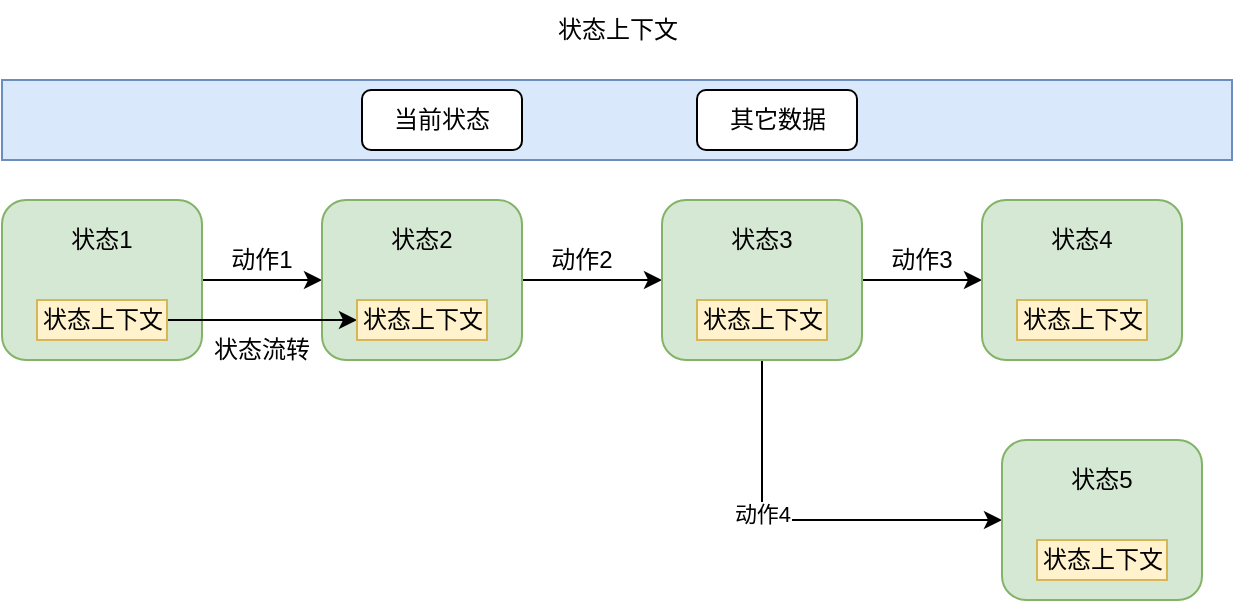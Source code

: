 <mxfile version="13.10.4" type="github">
  <diagram id="KrMoc4RAl71UuMp6jbE2" name="Page-1">
    <mxGraphModel dx="2062" dy="1123" grid="1" gridSize="10" guides="1" tooltips="1" connect="1" arrows="1" fold="1" page="1" pageScale="1" pageWidth="827" pageHeight="1169" math="0" shadow="0">
      <root>
        <mxCell id="0" />
        <mxCell id="1" parent="0" />
        <mxCell id="fkCTf-7TU1Zdt-uKhhQB-1" value="" style="rounded=0;whiteSpace=wrap;html=1;fillColor=#dae8fc;strokeColor=#6c8ebf;" vertex="1" parent="1">
          <mxGeometry x="50" y="230" width="615" height="40" as="geometry" />
        </mxCell>
        <mxCell id="fkCTf-7TU1Zdt-uKhhQB-7" value="" style="edgeStyle=orthogonalEdgeStyle;rounded=0;orthogonalLoop=1;jettySize=auto;html=1;" edge="1" parent="1" source="fkCTf-7TU1Zdt-uKhhQB-2" target="fkCTf-7TU1Zdt-uKhhQB-3">
          <mxGeometry relative="1" as="geometry" />
        </mxCell>
        <mxCell id="fkCTf-7TU1Zdt-uKhhQB-2" value="" style="rounded=1;whiteSpace=wrap;html=1;align=center;fillColor=#d5e8d4;strokeColor=#82b366;" vertex="1" parent="1">
          <mxGeometry x="50" y="290" width="100" height="80" as="geometry" />
        </mxCell>
        <mxCell id="fkCTf-7TU1Zdt-uKhhQB-8" value="" style="edgeStyle=orthogonalEdgeStyle;rounded=0;orthogonalLoop=1;jettySize=auto;html=1;" edge="1" parent="1" source="fkCTf-7TU1Zdt-uKhhQB-3" target="fkCTf-7TU1Zdt-uKhhQB-4">
          <mxGeometry relative="1" as="geometry" />
        </mxCell>
        <mxCell id="fkCTf-7TU1Zdt-uKhhQB-3" value="" style="rounded=1;whiteSpace=wrap;html=1;fillColor=#d5e8d4;strokeColor=#82b366;" vertex="1" parent="1">
          <mxGeometry x="210" y="290" width="100" height="80" as="geometry" />
        </mxCell>
        <mxCell id="fkCTf-7TU1Zdt-uKhhQB-9" value="" style="edgeStyle=orthogonalEdgeStyle;rounded=0;orthogonalLoop=1;jettySize=auto;html=1;" edge="1" parent="1" source="fkCTf-7TU1Zdt-uKhhQB-4" target="fkCTf-7TU1Zdt-uKhhQB-5">
          <mxGeometry relative="1" as="geometry" />
        </mxCell>
        <mxCell id="fkCTf-7TU1Zdt-uKhhQB-12" style="edgeStyle=orthogonalEdgeStyle;rounded=0;orthogonalLoop=1;jettySize=auto;html=1;exitX=0.5;exitY=1;exitDx=0;exitDy=0;entryX=0;entryY=0.5;entryDx=0;entryDy=0;" edge="1" parent="1" source="fkCTf-7TU1Zdt-uKhhQB-4" target="fkCTf-7TU1Zdt-uKhhQB-11">
          <mxGeometry relative="1" as="geometry" />
        </mxCell>
        <mxCell id="fkCTf-7TU1Zdt-uKhhQB-23" value="动作4" style="edgeLabel;html=1;align=center;verticalAlign=middle;resizable=0;points=[];" vertex="1" connectable="0" parent="fkCTf-7TU1Zdt-uKhhQB-12">
          <mxGeometry x="-0.229" relative="1" as="geometry">
            <mxPoint as="offset" />
          </mxGeometry>
        </mxCell>
        <mxCell id="fkCTf-7TU1Zdt-uKhhQB-4" value="" style="rounded=1;whiteSpace=wrap;html=1;fillColor=#d5e8d4;strokeColor=#82b366;" vertex="1" parent="1">
          <mxGeometry x="380" y="290" width="100" height="80" as="geometry" />
        </mxCell>
        <mxCell id="fkCTf-7TU1Zdt-uKhhQB-5" value="" style="rounded=1;whiteSpace=wrap;html=1;fillColor=#d5e8d4;strokeColor=#82b366;" vertex="1" parent="1">
          <mxGeometry x="540" y="290" width="100" height="80" as="geometry" />
        </mxCell>
        <mxCell id="fkCTf-7TU1Zdt-uKhhQB-11" value="" style="rounded=1;whiteSpace=wrap;html=1;fillColor=#d5e8d4;strokeColor=#82b366;" vertex="1" parent="1">
          <mxGeometry x="550" y="410" width="100" height="80" as="geometry" />
        </mxCell>
        <mxCell id="fkCTf-7TU1Zdt-uKhhQB-28" value="状态上下文" style="text;html=1;strokeColor=none;fillColor=none;align=center;verticalAlign=middle;whiteSpace=wrap;rounded=0;" vertex="1" parent="1">
          <mxGeometry x="307.5" y="190" width="100" height="30" as="geometry" />
        </mxCell>
        <mxCell id="fkCTf-7TU1Zdt-uKhhQB-30" value="当前状态" style="rounded=1;whiteSpace=wrap;html=1;" vertex="1" parent="1">
          <mxGeometry x="230" y="235" width="80" height="30" as="geometry" />
        </mxCell>
        <mxCell id="fkCTf-7TU1Zdt-uKhhQB-31" value="其它数据" style="rounded=1;whiteSpace=wrap;html=1;" vertex="1" parent="1">
          <mxGeometry x="397.5" y="235" width="80" height="30" as="geometry" />
        </mxCell>
        <mxCell id="fkCTf-7TU1Zdt-uKhhQB-34" value="状态1" style="text;html=1;strokeColor=none;fillColor=none;align=center;verticalAlign=middle;whiteSpace=wrap;rounded=0;" vertex="1" parent="1">
          <mxGeometry x="80" y="300" width="40" height="20" as="geometry" />
        </mxCell>
        <mxCell id="fkCTf-7TU1Zdt-uKhhQB-56" style="edgeStyle=orthogonalEdgeStyle;rounded=0;orthogonalLoop=1;jettySize=auto;html=1;exitX=1;exitY=0.5;exitDx=0;exitDy=0;" edge="1" parent="1" source="fkCTf-7TU1Zdt-uKhhQB-36" target="fkCTf-7TU1Zdt-uKhhQB-37">
          <mxGeometry relative="1" as="geometry" />
        </mxCell>
        <mxCell id="fkCTf-7TU1Zdt-uKhhQB-36" value="状态上下文" style="rounded=0;whiteSpace=wrap;html=1;fillColor=#fff2cc;strokeColor=#d6b656;" vertex="1" parent="1">
          <mxGeometry x="67.5" y="340" width="65" height="20" as="geometry" />
        </mxCell>
        <mxCell id="fkCTf-7TU1Zdt-uKhhQB-37" value="状态上下文" style="rounded=0;whiteSpace=wrap;html=1;fillColor=#fff2cc;strokeColor=#d6b656;" vertex="1" parent="1">
          <mxGeometry x="227.5" y="340" width="65" height="20" as="geometry" />
        </mxCell>
        <mxCell id="fkCTf-7TU1Zdt-uKhhQB-38" value="状态2" style="text;html=1;strokeColor=none;fillColor=none;align=center;verticalAlign=middle;whiteSpace=wrap;rounded=0;" vertex="1" parent="1">
          <mxGeometry x="240" y="300" width="40" height="20" as="geometry" />
        </mxCell>
        <mxCell id="fkCTf-7TU1Zdt-uKhhQB-39" value="状态3" style="text;html=1;strokeColor=none;fillColor=none;align=center;verticalAlign=middle;whiteSpace=wrap;rounded=0;" vertex="1" parent="1">
          <mxGeometry x="410" y="300" width="40" height="20" as="geometry" />
        </mxCell>
        <mxCell id="fkCTf-7TU1Zdt-uKhhQB-42" value="状态4" style="text;html=1;strokeColor=none;fillColor=none;align=center;verticalAlign=middle;whiteSpace=wrap;rounded=0;" vertex="1" parent="1">
          <mxGeometry x="570" y="300" width="40" height="20" as="geometry" />
        </mxCell>
        <mxCell id="fkCTf-7TU1Zdt-uKhhQB-43" value="状态上下文" style="rounded=0;whiteSpace=wrap;html=1;fillColor=#fff2cc;strokeColor=#d6b656;" vertex="1" parent="1">
          <mxGeometry x="397.5" y="340" width="65" height="20" as="geometry" />
        </mxCell>
        <mxCell id="fkCTf-7TU1Zdt-uKhhQB-44" value="状态上下文" style="rounded=0;whiteSpace=wrap;html=1;fillColor=#fff2cc;strokeColor=#d6b656;" vertex="1" parent="1">
          <mxGeometry x="557.5" y="340" width="65" height="20" as="geometry" />
        </mxCell>
        <mxCell id="fkCTf-7TU1Zdt-uKhhQB-48" value="状态上下文" style="rounded=0;whiteSpace=wrap;html=1;fillColor=#fff2cc;strokeColor=#d6b656;" vertex="1" parent="1">
          <mxGeometry x="567.5" y="460" width="65" height="20" as="geometry" />
        </mxCell>
        <mxCell id="fkCTf-7TU1Zdt-uKhhQB-49" value="状态5" style="text;html=1;strokeColor=none;fillColor=none;align=center;verticalAlign=middle;whiteSpace=wrap;rounded=0;" vertex="1" parent="1">
          <mxGeometry x="580" y="420" width="40" height="20" as="geometry" />
        </mxCell>
        <mxCell id="fkCTf-7TU1Zdt-uKhhQB-51" value="动作1" style="text;html=1;strokeColor=none;fillColor=none;align=center;verticalAlign=middle;whiteSpace=wrap;rounded=0;" vertex="1" parent="1">
          <mxGeometry x="160" y="310" width="40" height="20" as="geometry" />
        </mxCell>
        <mxCell id="fkCTf-7TU1Zdt-uKhhQB-52" value="动作2" style="text;html=1;strokeColor=none;fillColor=none;align=center;verticalAlign=middle;whiteSpace=wrap;rounded=0;" vertex="1" parent="1">
          <mxGeometry x="320" y="310" width="40" height="20" as="geometry" />
        </mxCell>
        <mxCell id="fkCTf-7TU1Zdt-uKhhQB-54" value="动作3" style="text;html=1;strokeColor=none;fillColor=none;align=center;verticalAlign=middle;whiteSpace=wrap;rounded=0;" vertex="1" parent="1">
          <mxGeometry x="490" y="310" width="40" height="20" as="geometry" />
        </mxCell>
        <mxCell id="fkCTf-7TU1Zdt-uKhhQB-57" value="状态流转" style="text;html=1;strokeColor=none;fillColor=none;align=center;verticalAlign=middle;whiteSpace=wrap;rounded=0;" vertex="1" parent="1">
          <mxGeometry x="135" y="350" width="90" height="30" as="geometry" />
        </mxCell>
      </root>
    </mxGraphModel>
  </diagram>
</mxfile>
